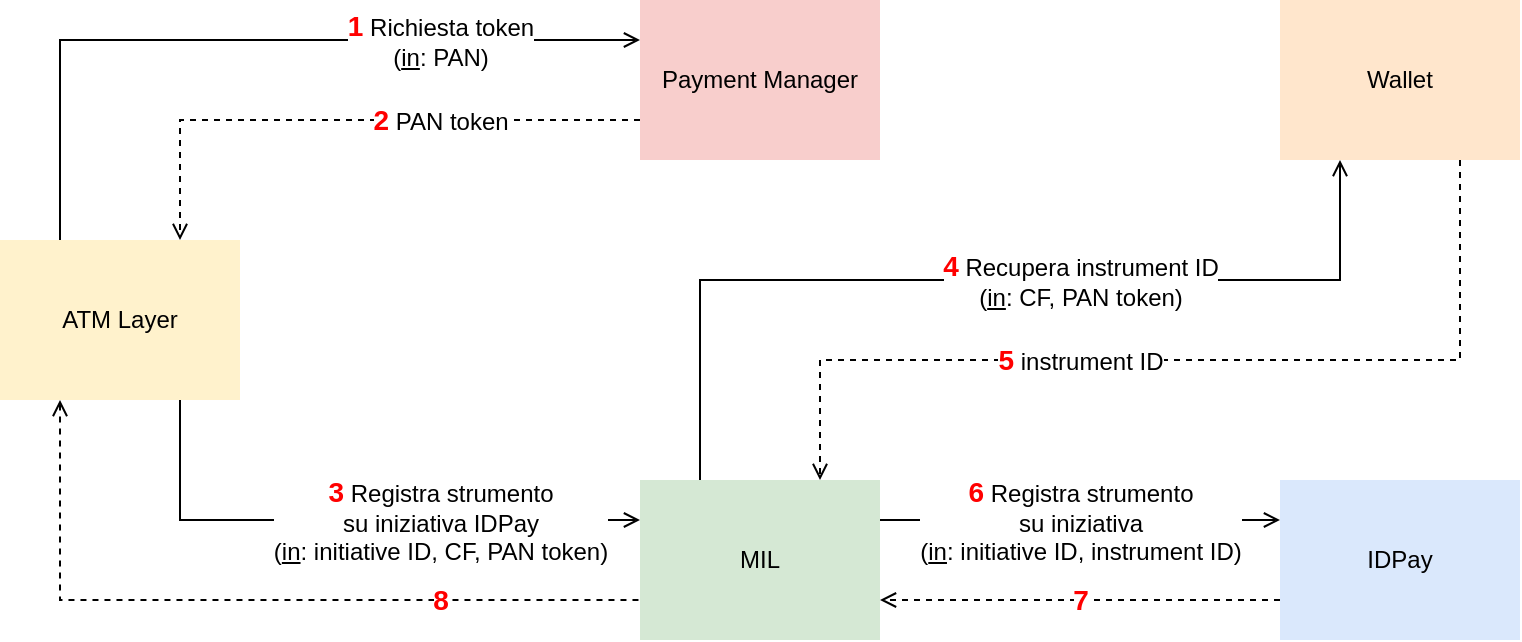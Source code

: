 <mxfile version="22.0.2" type="device">
  <diagram name="Pagina-1" id="RqrObTrxF4ZsdhfSWzky">
    <mxGraphModel dx="1434" dy="769" grid="1" gridSize="10" guides="1" tooltips="1" connect="1" arrows="1" fold="1" page="1" pageScale="1" pageWidth="827" pageHeight="1169" math="0" shadow="0">
      <root>
        <mxCell id="0" />
        <mxCell id="1" parent="0" />
        <mxCell id="hIeEoX7vahAn85CgjUW_-1" value="ATM Layer" style="rounded=0;whiteSpace=wrap;html=1;fillColor=#fff2cc;strokeColor=none;" parent="1" vertex="1">
          <mxGeometry x="40" y="160" width="120" height="80" as="geometry" />
        </mxCell>
        <mxCell id="hIeEoX7vahAn85CgjUW_-2" value="MIL" style="rounded=0;whiteSpace=wrap;html=1;fillColor=#d5e8d4;strokeColor=none;" parent="1" vertex="1">
          <mxGeometry x="360" y="280" width="120" height="80" as="geometry" />
        </mxCell>
        <mxCell id="hIeEoX7vahAn85CgjUW_-3" value="Payment Manager" style="rounded=0;whiteSpace=wrap;html=1;fillColor=#f8cecc;strokeColor=none;" parent="1" vertex="1">
          <mxGeometry x="360" y="40" width="120" height="80" as="geometry" />
        </mxCell>
        <mxCell id="hIeEoX7vahAn85CgjUW_-4" value="Wallet" style="rounded=0;whiteSpace=wrap;html=1;fillColor=#ffe6cc;strokeColor=none;" parent="1" vertex="1">
          <mxGeometry x="680" y="40" width="120" height="80" as="geometry" />
        </mxCell>
        <mxCell id="hIeEoX7vahAn85CgjUW_-5" value="IDPay" style="rounded=0;whiteSpace=wrap;html=1;fillColor=#dae8fc;strokeColor=none;" parent="1" vertex="1">
          <mxGeometry x="680" y="280" width="120" height="80" as="geometry" />
        </mxCell>
        <mxCell id="hIeEoX7vahAn85CgjUW_-8" value="&lt;font color=&quot;#ff0000&quot; style=&quot;font-size: 14px;&quot;&gt;&lt;b style=&quot;&quot;&gt;1&lt;/b&gt;&lt;/font&gt;&lt;font style=&quot;font-size: 12px;&quot;&gt; Richiesta token&lt;br&gt;(&lt;u&gt;in&lt;/u&gt;: PAN)&lt;/font&gt;" style="endArrow=open;html=1;rounded=0;exitX=0.25;exitY=0;exitDx=0;exitDy=0;entryX=0;entryY=0.25;entryDx=0;entryDy=0;edgeStyle=orthogonalEdgeStyle;endFill=0;" parent="1" source="hIeEoX7vahAn85CgjUW_-1" target="hIeEoX7vahAn85CgjUW_-3" edge="1">
          <mxGeometry x="0.487" width="50" height="50" relative="1" as="geometry">
            <mxPoint x="390" y="420" as="sourcePoint" />
            <mxPoint x="440" y="370" as="targetPoint" />
            <mxPoint as="offset" />
          </mxGeometry>
        </mxCell>
        <mxCell id="hIeEoX7vahAn85CgjUW_-9" value="&lt;font color=&quot;#ff0000&quot; style=&quot;font-size: 14px;&quot;&gt;&lt;b&gt;2&lt;/b&gt;&lt;/font&gt; PAN token" style="endArrow=open;html=1;rounded=0;exitX=0;exitY=0.75;exitDx=0;exitDy=0;entryX=0.75;entryY=0;entryDx=0;entryDy=0;edgeStyle=orthogonalEdgeStyle;endFill=0;dashed=1;fontSize=12;" parent="1" source="hIeEoX7vahAn85CgjUW_-3" target="hIeEoX7vahAn85CgjUW_-1" edge="1">
          <mxGeometry x="-0.31" width="50" height="50" relative="1" as="geometry">
            <mxPoint x="80" y="170" as="sourcePoint" />
            <mxPoint x="330" y="110" as="targetPoint" />
            <mxPoint as="offset" />
          </mxGeometry>
        </mxCell>
        <mxCell id="hIeEoX7vahAn85CgjUW_-10" value="&lt;b&gt;&lt;font color=&quot;#ff0000&quot; style=&quot;font-size: 14px;&quot;&gt;8&lt;/font&gt;&lt;/b&gt;" style="endArrow=none;html=1;rounded=0;exitX=0.25;exitY=1;exitDx=0;exitDy=0;entryX=0;entryY=0.75;entryDx=0;entryDy=0;edgeStyle=orthogonalEdgeStyle;startArrow=open;startFill=0;endFill=0;dashed=1;" parent="1" source="hIeEoX7vahAn85CgjUW_-1" target="hIeEoX7vahAn85CgjUW_-2" edge="1">
          <mxGeometry x="0.487" width="50" height="50" relative="1" as="geometry">
            <mxPoint x="80" y="170" as="sourcePoint" />
            <mxPoint x="330" y="110" as="targetPoint" />
            <mxPoint as="offset" />
          </mxGeometry>
        </mxCell>
        <mxCell id="hIeEoX7vahAn85CgjUW_-11" value="&lt;font color=&quot;#ff0000&quot; style=&quot;font-size: 14px;&quot;&gt;&lt;b&gt;3&lt;/b&gt;&lt;/font&gt; Registra strumento&lt;br style=&quot;font-size: 12px;&quot;&gt;su iniziativa IDPay&lt;br style=&quot;font-size: 12px;&quot;&gt;(&lt;u&gt;in&lt;/u&gt;: initiative ID, CF, PAN token)" style="endArrow=none;html=1;rounded=0;exitX=0;exitY=0.25;exitDx=0;exitDy=0;entryX=0.75;entryY=1;entryDx=0;entryDy=0;edgeStyle=orthogonalEdgeStyle;startArrow=open;startFill=0;endFill=0;fontSize=12;" parent="1" source="hIeEoX7vahAn85CgjUW_-2" target="hIeEoX7vahAn85CgjUW_-1" edge="1">
          <mxGeometry x="-0.31" width="50" height="50" relative="1" as="geometry">
            <mxPoint x="90" y="180" as="sourcePoint" />
            <mxPoint x="340" y="120" as="targetPoint" />
            <mxPoint as="offset" />
          </mxGeometry>
        </mxCell>
        <mxCell id="hIeEoX7vahAn85CgjUW_-12" value="&lt;font color=&quot;#ff0000&quot; style=&quot;font-size: 14px;&quot;&gt;&lt;b&gt;4&lt;/b&gt;&lt;/font&gt; Recupera instrument ID&lt;br&gt;(&lt;u&gt;in&lt;/u&gt;: CF, PAN token)" style="endArrow=open;html=1;rounded=0;exitX=0.25;exitY=0;exitDx=0;exitDy=0;entryX=0.25;entryY=1;entryDx=0;entryDy=0;edgeStyle=orthogonalEdgeStyle;endFill=0;fontSize=12;" parent="1" source="hIeEoX7vahAn85CgjUW_-2" target="hIeEoX7vahAn85CgjUW_-4" edge="1">
          <mxGeometry x="0.208" width="50" height="50" relative="1" as="geometry">
            <mxPoint x="80" y="250" as="sourcePoint" />
            <mxPoint x="330" y="310" as="targetPoint" />
            <Array as="points">
              <mxPoint x="390" y="180" />
              <mxPoint x="710" y="180" />
            </Array>
            <mxPoint as="offset" />
          </mxGeometry>
        </mxCell>
        <mxCell id="hIeEoX7vahAn85CgjUW_-13" value="&lt;font color=&quot;#ff0000&quot; style=&quot;font-size: 14px;&quot;&gt;&lt;b&gt;5&lt;/b&gt;&lt;/font&gt; instrument ID" style="endArrow=open;html=1;rounded=0;exitX=0.75;exitY=1;exitDx=0;exitDy=0;entryX=0.75;entryY=0;entryDx=0;entryDy=0;edgeStyle=orthogonalEdgeStyle;endFill=0;dashed=1;fontSize=12;" parent="1" source="hIeEoX7vahAn85CgjUW_-4" target="hIeEoX7vahAn85CgjUW_-2" edge="1">
          <mxGeometry x="0.208" width="50" height="50" relative="1" as="geometry">
            <mxPoint x="360" y="250" as="sourcePoint" />
            <mxPoint x="640" y="170" as="targetPoint" />
            <Array as="points">
              <mxPoint x="770" y="220" />
              <mxPoint x="450" y="220" />
            </Array>
            <mxPoint as="offset" />
          </mxGeometry>
        </mxCell>
        <mxCell id="hIeEoX7vahAn85CgjUW_-14" value="&lt;font color=&quot;#ff0000&quot; style=&quot;font-size: 14px;&quot;&gt;&lt;b&gt;6&lt;/b&gt;&lt;/font&gt; Registra strumento&lt;br style=&quot;font-size: 12px;&quot;&gt;su iniziativa&lt;br style=&quot;font-size: 12px;&quot;&gt;(&lt;u&gt;in&lt;/u&gt;: initiative ID, instrument ID)" style="endArrow=open;html=1;rounded=0;exitX=1;exitY=0.25;exitDx=0;exitDy=0;entryX=0;entryY=0.25;entryDx=0;entryDy=0;endFill=0;fontSize=12;" parent="1" source="hIeEoX7vahAn85CgjUW_-2" target="hIeEoX7vahAn85CgjUW_-5" edge="1">
          <mxGeometry width="50" height="50" relative="1" as="geometry">
            <mxPoint x="360" y="290" as="sourcePoint" />
            <mxPoint x="640" y="130" as="targetPoint" />
            <mxPoint as="offset" />
          </mxGeometry>
        </mxCell>
        <mxCell id="hIeEoX7vahAn85CgjUW_-15" value="&lt;b&gt;&lt;font color=&quot;#ff0000&quot; style=&quot;font-size: 14px;&quot;&gt;7&lt;/font&gt;&lt;/b&gt;" style="endArrow=open;html=1;rounded=0;exitX=0;exitY=0.75;exitDx=0;exitDy=0;entryX=1;entryY=0.75;entryDx=0;entryDy=0;endFill=0;dashed=1;" parent="1" source="hIeEoX7vahAn85CgjUW_-5" target="hIeEoX7vahAn85CgjUW_-2" edge="1">
          <mxGeometry width="50" height="50" relative="1" as="geometry">
            <mxPoint x="450" y="310" as="sourcePoint" />
            <mxPoint x="610" y="310" as="targetPoint" />
            <mxPoint as="offset" />
          </mxGeometry>
        </mxCell>
      </root>
    </mxGraphModel>
  </diagram>
</mxfile>
